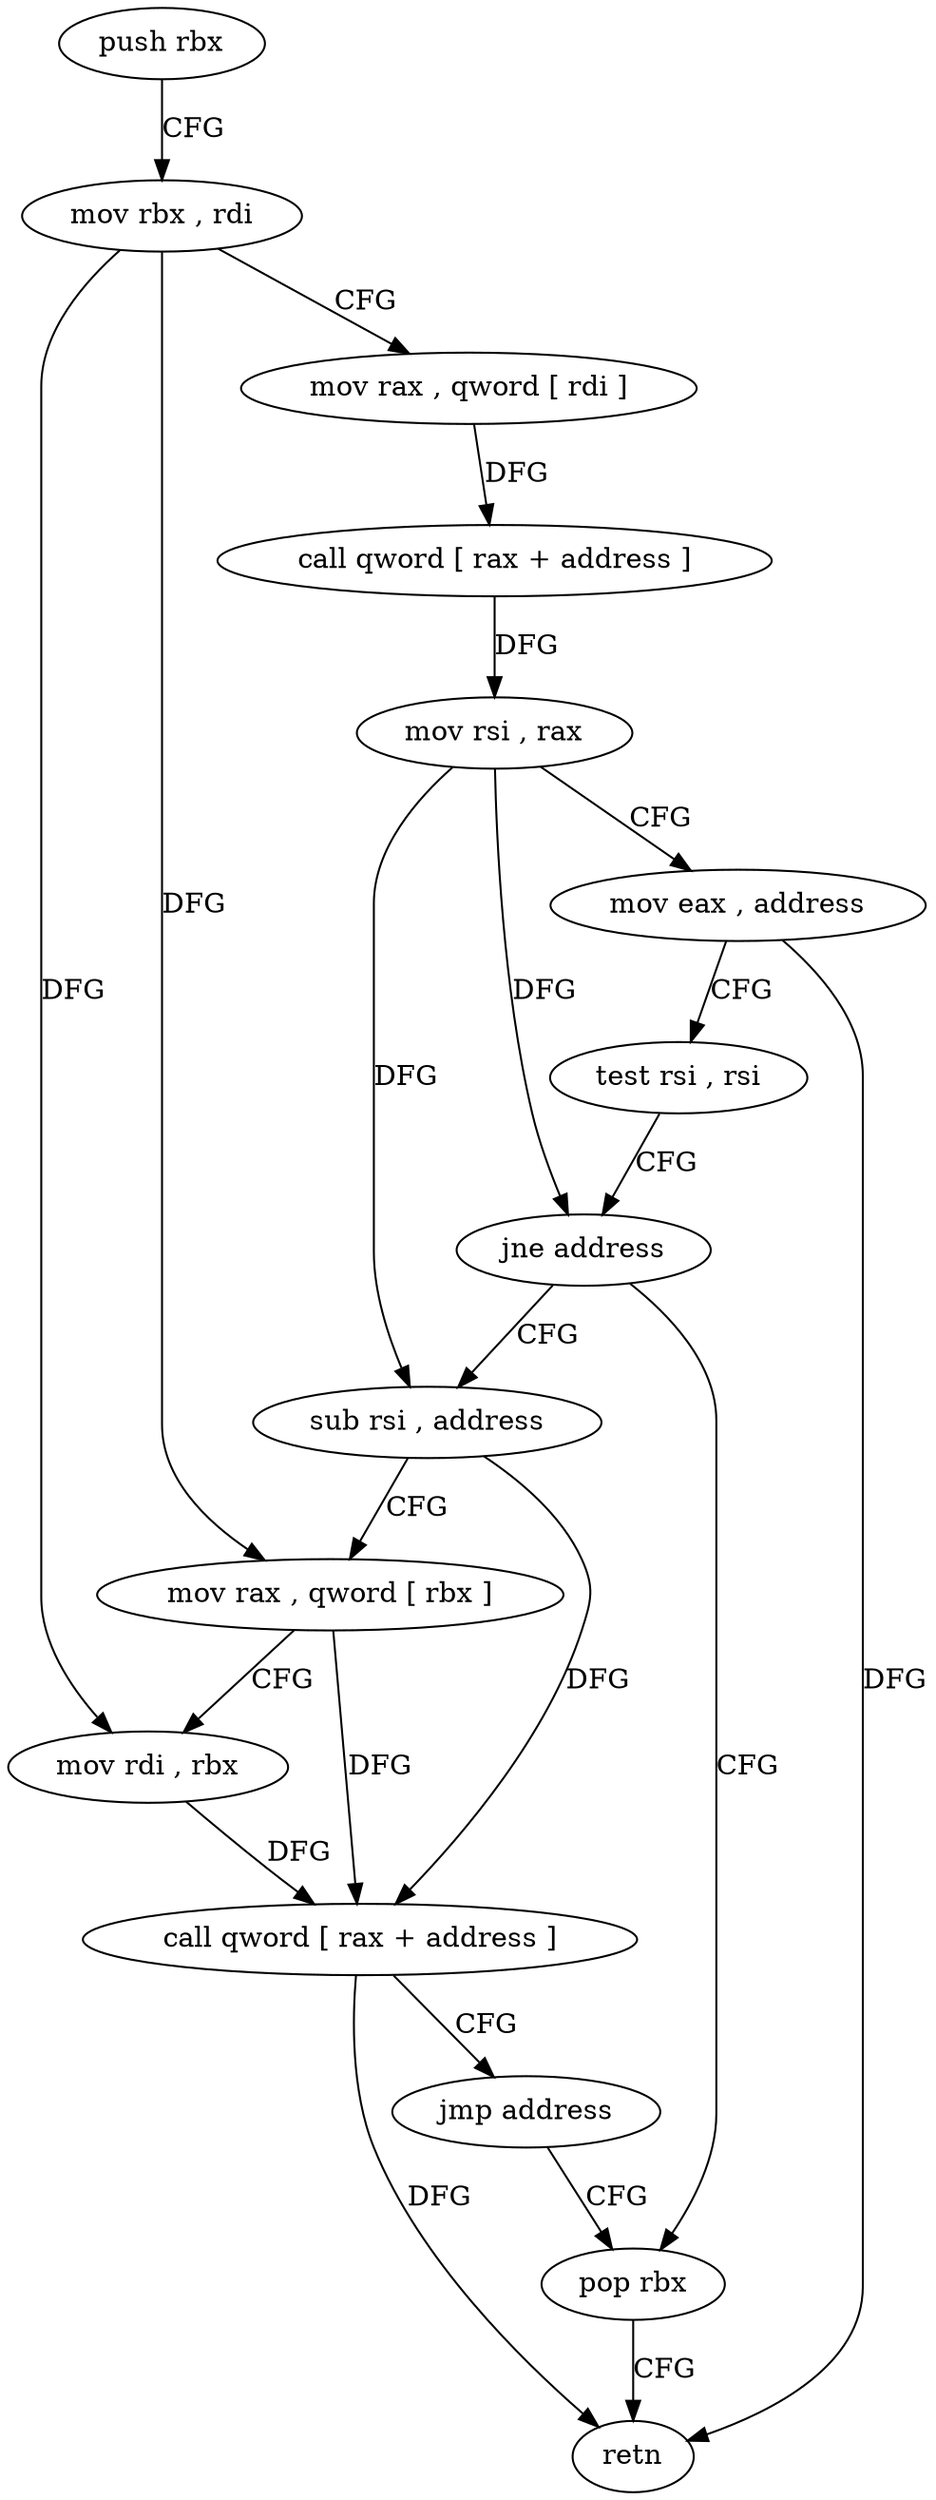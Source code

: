 digraph "func" {
"182904" [label = "push rbx" ]
"182905" [label = "mov rbx , rdi" ]
"182908" [label = "mov rax , qword [ rdi ]" ]
"182911" [label = "call qword [ rax + address ]" ]
"182914" [label = "mov rsi , rax" ]
"182917" [label = "mov eax , address" ]
"182922" [label = "test rsi , rsi" ]
"182925" [label = "jne address" ]
"182929" [label = "sub rsi , address" ]
"182927" [label = "pop rbx" ]
"182933" [label = "mov rax , qword [ rbx ]" ]
"182936" [label = "mov rdi , rbx" ]
"182939" [label = "call qword [ rax + address ]" ]
"182945" [label = "jmp address" ]
"182928" [label = "retn" ]
"182904" -> "182905" [ label = "CFG" ]
"182905" -> "182908" [ label = "CFG" ]
"182905" -> "182933" [ label = "DFG" ]
"182905" -> "182936" [ label = "DFG" ]
"182908" -> "182911" [ label = "DFG" ]
"182911" -> "182914" [ label = "DFG" ]
"182914" -> "182917" [ label = "CFG" ]
"182914" -> "182925" [ label = "DFG" ]
"182914" -> "182929" [ label = "DFG" ]
"182917" -> "182922" [ label = "CFG" ]
"182917" -> "182928" [ label = "DFG" ]
"182922" -> "182925" [ label = "CFG" ]
"182925" -> "182929" [ label = "CFG" ]
"182925" -> "182927" [ label = "CFG" ]
"182929" -> "182933" [ label = "CFG" ]
"182929" -> "182939" [ label = "DFG" ]
"182927" -> "182928" [ label = "CFG" ]
"182933" -> "182936" [ label = "CFG" ]
"182933" -> "182939" [ label = "DFG" ]
"182936" -> "182939" [ label = "DFG" ]
"182939" -> "182945" [ label = "CFG" ]
"182939" -> "182928" [ label = "DFG" ]
"182945" -> "182927" [ label = "CFG" ]
}
